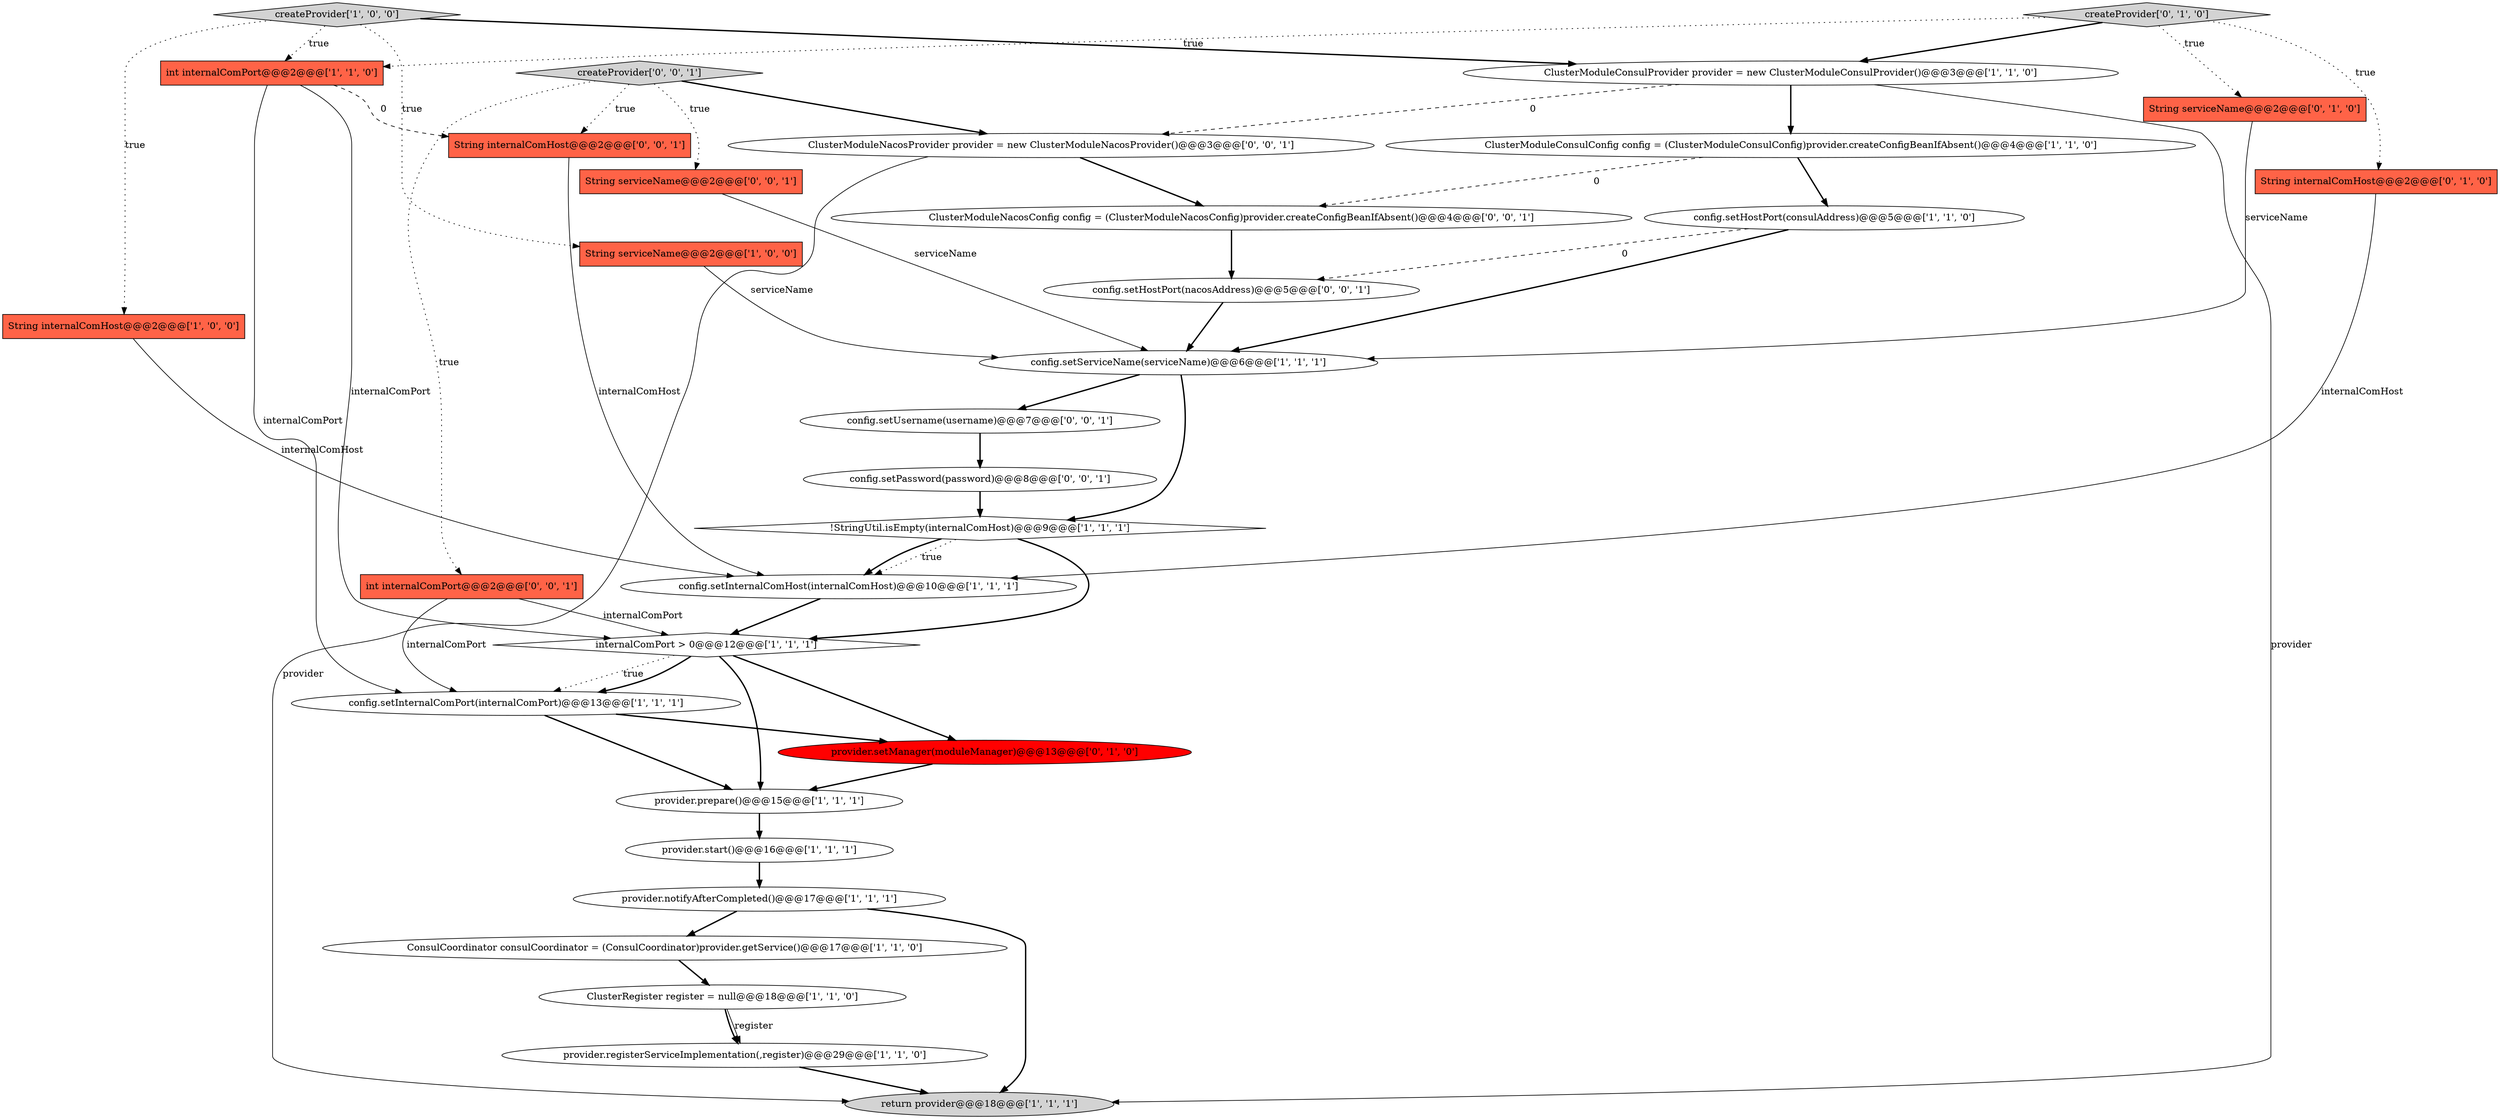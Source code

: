digraph {
31 [style = filled, label = "String internalComHost@@@2@@@['0', '0', '1']", fillcolor = tomato, shape = box image = "AAA0AAABBB3BBB"];
8 [style = filled, label = "provider.registerServiceImplementation(,register)@@@29@@@['1', '1', '0']", fillcolor = white, shape = ellipse image = "AAA0AAABBB1BBB"];
25 [style = filled, label = "int internalComPort@@@2@@@['0', '0', '1']", fillcolor = tomato, shape = box image = "AAA0AAABBB3BBB"];
7 [style = filled, label = "provider.start()@@@16@@@['1', '1', '1']", fillcolor = white, shape = ellipse image = "AAA0AAABBB1BBB"];
11 [style = filled, label = "ClusterRegister register = null@@@18@@@['1', '1', '0']", fillcolor = white, shape = ellipse image = "AAA0AAABBB1BBB"];
19 [style = filled, label = "String serviceName@@@2@@@['0', '1', '0']", fillcolor = tomato, shape = box image = "AAA0AAABBB2BBB"];
5 [style = filled, label = "!StringUtil.isEmpty(internalComHost)@@@9@@@['1', '1', '1']", fillcolor = white, shape = diamond image = "AAA0AAABBB1BBB"];
1 [style = filled, label = "config.setInternalComHost(internalComHost)@@@10@@@['1', '1', '1']", fillcolor = white, shape = ellipse image = "AAA0AAABBB1BBB"];
26 [style = filled, label = "createProvider['0', '0', '1']", fillcolor = lightgray, shape = diamond image = "AAA0AAABBB3BBB"];
24 [style = filled, label = "ClusterModuleNacosProvider provider = new ClusterModuleNacosProvider()@@@3@@@['0', '0', '1']", fillcolor = white, shape = ellipse image = "AAA0AAABBB3BBB"];
21 [style = filled, label = "provider.setManager(moduleManager)@@@13@@@['0', '1', '0']", fillcolor = red, shape = ellipse image = "AAA1AAABBB2BBB"];
28 [style = filled, label = "config.setHostPort(nacosAddress)@@@5@@@['0', '0', '1']", fillcolor = white, shape = ellipse image = "AAA0AAABBB3BBB"];
20 [style = filled, label = "String internalComHost@@@2@@@['0', '1', '0']", fillcolor = tomato, shape = box image = "AAA0AAABBB2BBB"];
29 [style = filled, label = "String serviceName@@@2@@@['0', '0', '1']", fillcolor = tomato, shape = box image = "AAA0AAABBB3BBB"];
13 [style = filled, label = "provider.notifyAfterCompleted()@@@17@@@['1', '1', '1']", fillcolor = white, shape = ellipse image = "AAA0AAABBB1BBB"];
23 [style = filled, label = "config.setPassword(password)@@@8@@@['0', '0', '1']", fillcolor = white, shape = ellipse image = "AAA0AAABBB3BBB"];
3 [style = filled, label = "return provider@@@18@@@['1', '1', '1']", fillcolor = lightgray, shape = ellipse image = "AAA0AAABBB1BBB"];
18 [style = filled, label = "int internalComPort@@@2@@@['1', '1', '0']", fillcolor = tomato, shape = box image = "AAA0AAABBB1BBB"];
22 [style = filled, label = "createProvider['0', '1', '0']", fillcolor = lightgray, shape = diamond image = "AAA0AAABBB2BBB"];
30 [style = filled, label = "ClusterModuleNacosConfig config = (ClusterModuleNacosConfig)provider.createConfigBeanIfAbsent()@@@4@@@['0', '0', '1']", fillcolor = white, shape = ellipse image = "AAA0AAABBB3BBB"];
10 [style = filled, label = "ClusterModuleConsulConfig config = (ClusterModuleConsulConfig)provider.createConfigBeanIfAbsent()@@@4@@@['1', '1', '0']", fillcolor = white, shape = ellipse image = "AAA0AAABBB1BBB"];
14 [style = filled, label = "config.setServiceName(serviceName)@@@6@@@['1', '1', '1']", fillcolor = white, shape = ellipse image = "AAA0AAABBB1BBB"];
17 [style = filled, label = "String serviceName@@@2@@@['1', '0', '0']", fillcolor = tomato, shape = box image = "AAA0AAABBB1BBB"];
0 [style = filled, label = "createProvider['1', '0', '0']", fillcolor = lightgray, shape = diamond image = "AAA0AAABBB1BBB"];
16 [style = filled, label = "ClusterModuleConsulProvider provider = new ClusterModuleConsulProvider()@@@3@@@['1', '1', '0']", fillcolor = white, shape = ellipse image = "AAA0AAABBB1BBB"];
4 [style = filled, label = "config.setHostPort(consulAddress)@@@5@@@['1', '1', '0']", fillcolor = white, shape = ellipse image = "AAA0AAABBB1BBB"];
27 [style = filled, label = "config.setUsername(username)@@@7@@@['0', '0', '1']", fillcolor = white, shape = ellipse image = "AAA0AAABBB3BBB"];
2 [style = filled, label = "ConsulCoordinator consulCoordinator = (ConsulCoordinator)provider.getService()@@@17@@@['1', '1', '0']", fillcolor = white, shape = ellipse image = "AAA0AAABBB1BBB"];
12 [style = filled, label = "config.setInternalComPort(internalComPort)@@@13@@@['1', '1', '1']", fillcolor = white, shape = ellipse image = "AAA0AAABBB1BBB"];
15 [style = filled, label = "String internalComHost@@@2@@@['1', '0', '0']", fillcolor = tomato, shape = box image = "AAA0AAABBB1BBB"];
9 [style = filled, label = "provider.prepare()@@@15@@@['1', '1', '1']", fillcolor = white, shape = ellipse image = "AAA0AAABBB1BBB"];
6 [style = filled, label = "internalComPort > 0@@@12@@@['1', '1', '1']", fillcolor = white, shape = diamond image = "AAA0AAABBB1BBB"];
7->13 [style = bold, label=""];
0->16 [style = bold, label=""];
4->14 [style = bold, label=""];
22->19 [style = dotted, label="true"];
22->18 [style = dotted, label="true"];
23->5 [style = bold, label=""];
0->18 [style = dotted, label="true"];
25->6 [style = solid, label="internalComPort"];
16->10 [style = bold, label=""];
15->1 [style = solid, label="internalComHost"];
12->21 [style = bold, label=""];
22->16 [style = bold, label=""];
6->21 [style = bold, label=""];
0->15 [style = dotted, label="true"];
26->25 [style = dotted, label="true"];
16->24 [style = dashed, label="0"];
5->1 [style = dotted, label="true"];
8->3 [style = bold, label=""];
20->1 [style = solid, label="internalComHost"];
16->3 [style = solid, label="provider"];
29->14 [style = solid, label="serviceName"];
9->7 [style = bold, label=""];
12->9 [style = bold, label=""];
26->24 [style = bold, label=""];
25->12 [style = solid, label="internalComPort"];
28->14 [style = bold, label=""];
4->28 [style = dashed, label="0"];
24->30 [style = bold, label=""];
5->1 [style = bold, label=""];
26->31 [style = dotted, label="true"];
21->9 [style = bold, label=""];
1->6 [style = bold, label=""];
30->28 [style = bold, label=""];
22->20 [style = dotted, label="true"];
10->30 [style = dashed, label="0"];
5->6 [style = bold, label=""];
13->3 [style = bold, label=""];
17->14 [style = solid, label="serviceName"];
31->1 [style = solid, label="internalComHost"];
13->2 [style = bold, label=""];
10->4 [style = bold, label=""];
18->6 [style = solid, label="internalComPort"];
11->8 [style = bold, label=""];
0->17 [style = dotted, label="true"];
26->29 [style = dotted, label="true"];
11->8 [style = solid, label="register"];
27->23 [style = bold, label=""];
14->27 [style = bold, label=""];
6->12 [style = dotted, label="true"];
19->14 [style = solid, label="serviceName"];
6->9 [style = bold, label=""];
18->31 [style = dashed, label="0"];
2->11 [style = bold, label=""];
24->3 [style = solid, label="provider"];
14->5 [style = bold, label=""];
18->12 [style = solid, label="internalComPort"];
6->12 [style = bold, label=""];
}
